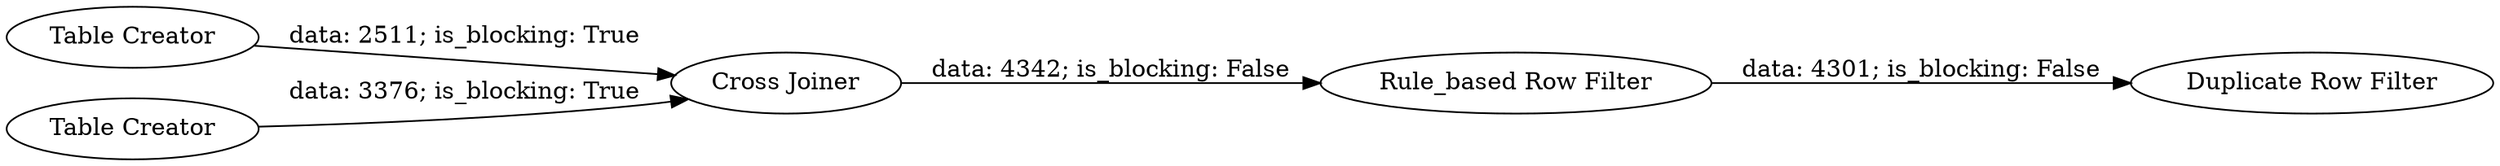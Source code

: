 digraph {
	"2554727179791703434_3" [label="Cross Joiner"]
	"2554727179791703434_2" [label="Table Creator"]
	"2554727179791703434_4" [label="Rule_based Row Filter"]
	"2554727179791703434_7" [label="Duplicate Row Filter"]
	"2554727179791703434_1" [label="Table Creator"]
	"2554727179791703434_2" -> "2554727179791703434_3" [label="data: 2511; is_blocking: True"]
	"2554727179791703434_4" -> "2554727179791703434_7" [label="data: 4301; is_blocking: False"]
	"2554727179791703434_1" -> "2554727179791703434_3" [label="data: 3376; is_blocking: True"]
	"2554727179791703434_3" -> "2554727179791703434_4" [label="data: 4342; is_blocking: False"]
	rankdir=LR
}
